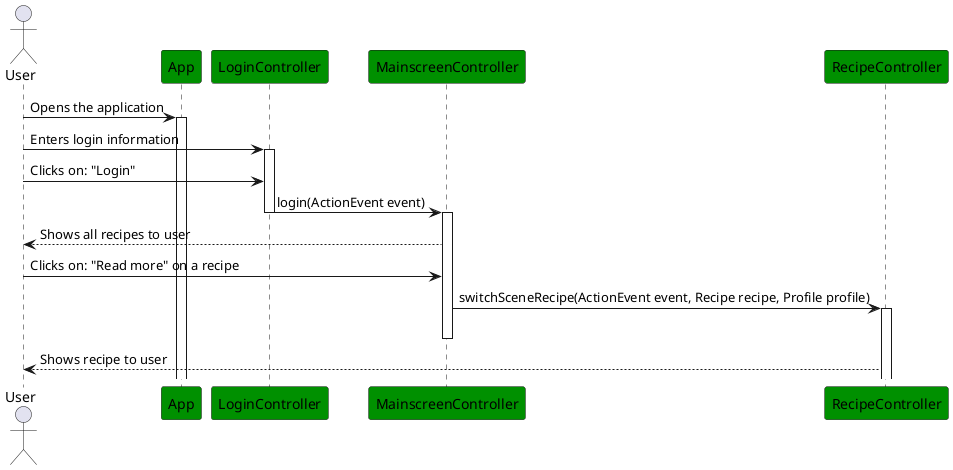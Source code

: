 @startuml sequenceDiagramUserStory2

!define MyGreen #009000

skinparam participant {
  BackgroundColor MyGreen
}

Actor User
participant App
participant LoginController
participant MainscreenController
participant RecipeController

User -> App: Opens the application
activate App
User -> LoginController: Enters login information
activate LoginController
User -> LoginController: Clicks on: "Login"
LoginController -> MainscreenController: login(ActionEvent event)
deactivate LoginController
activate MainscreenController
User <-- MainscreenController: Shows all recipes to user
User -> MainscreenController: Clicks on: "Read more" on a recipe
MainscreenController -> RecipeController: switchSceneRecipe(ActionEvent event, Recipe recipe, Profile profile)
activate RecipeController
deactivate MainscreenController
User <-- RecipeController: Shows recipe to user

@enduml